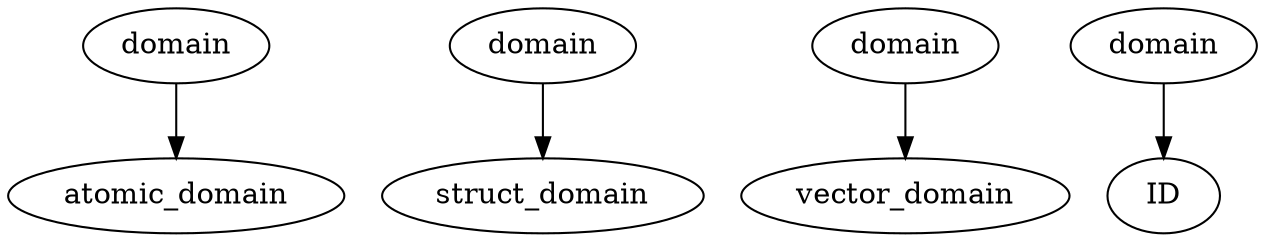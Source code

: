 digraph {
	rankdir="TB";
	domain1 [label="domain"];
	domain2 [label="domain"];
	domain3 [label="domain"];
	domain4 [label="domain"];
	subgraph {
		rank="same";
		atomic_domain;
		struct_domain;
		vector_domain;
		ID;
	}
	
	domain1 -> atomic_domain;
	domain2 -> struct_domain;
	domain3 -> vector_domain;
	domain4 -> ID;
}